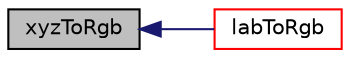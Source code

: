 digraph "xyzToRgb"
{
  bgcolor="transparent";
  edge [fontname="Helvetica",fontsize="10",labelfontname="Helvetica",labelfontsize="10"];
  node [fontname="Helvetica",fontsize="10",shape=record];
  rankdir="LR";
  Node1 [label="xyzToRgb",height=0.2,width=0.4,color="black", fillcolor="grey75", style="filled" fontcolor="black"];
  Node1 -> Node2 [dir="back",color="midnightblue",fontsize="10",style="solid",fontname="Helvetica"];
  Node2 [label="labToRgb",height=0.2,width=0.4,color="red",URL="$namespaceFoam_1_1colourTools.html#abaae4681eaba171102aa481442351753",tooltip="Convert LAB to RGB. "];
}
